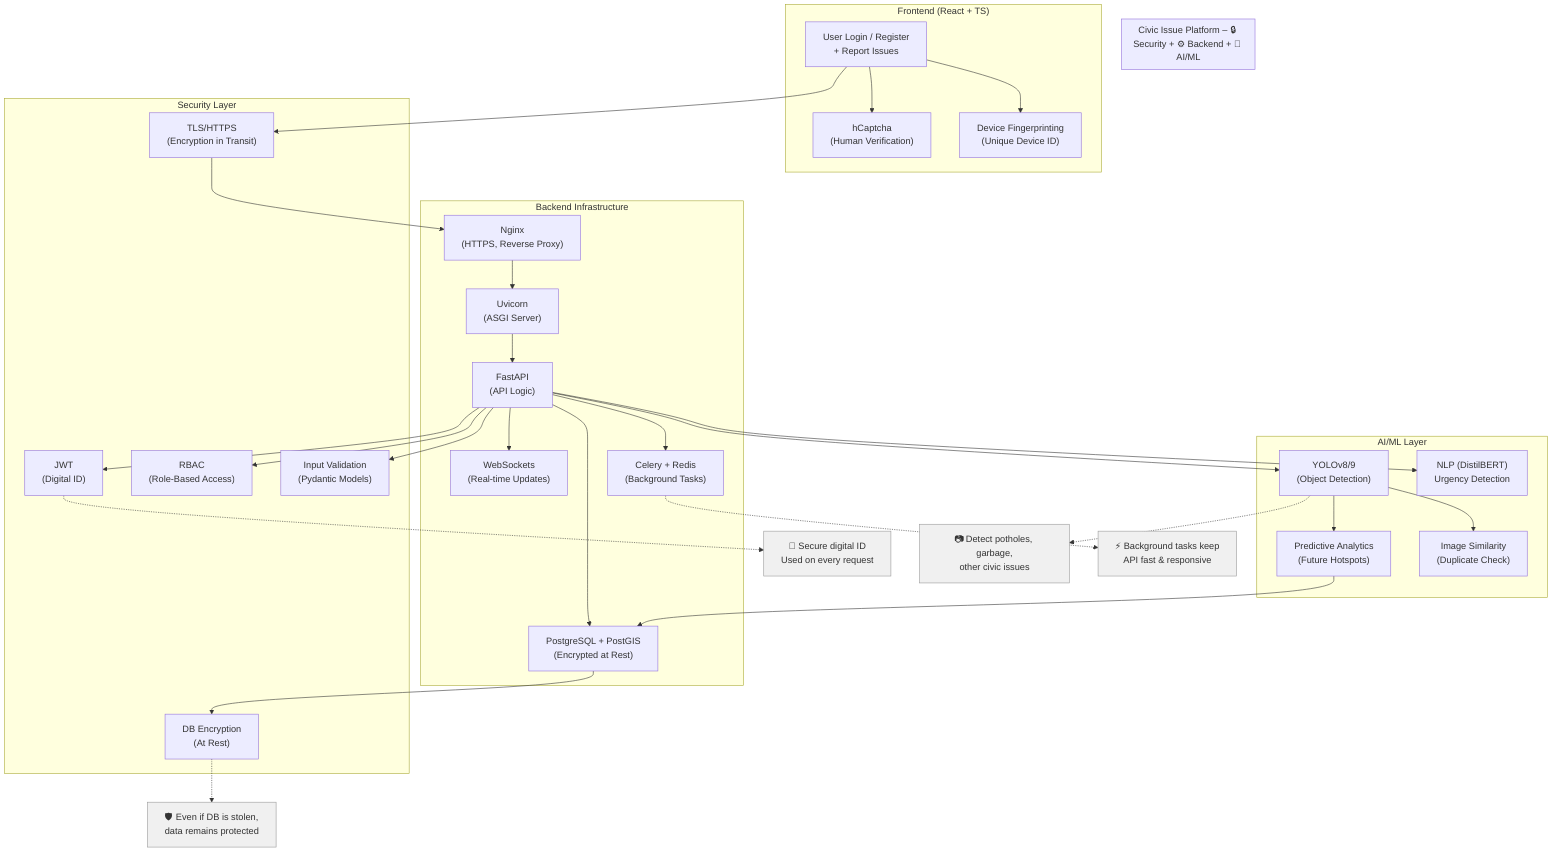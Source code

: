 flowchart TB
    %% Title
    subgraph Title["Civic Issue Platform – 🔒 Security + ⚙ Backend + 🤖 AI/ML"]
    end

    %% ==== Frontend ====
    subgraph FE_Group["Frontend (React + TS)"]
        FE["User Login / Register\n+ Report Issues"]
        hCaptcha["hCaptcha\n(Human Verification)"]
        Fingerprint["Device Fingerprinting\n(Unique Device ID)"]
    end

    %% ==== Backend ====
    subgraph Backend["Backend Infrastructure"]
        Nginx["Nginx\n(HTTPS, Reverse Proxy)"]
        Uvicorn["Uvicorn\n(ASGI Server)"]
        FastAPI["FastAPI\n(API Logic)"]
        WS["WebSockets\n(Real-time Updates)"]
        DB["PostgreSQL + PostGIS\n(Encrypted at Rest)"]
        Celery["Celery + Redis\n(Background Tasks)"]
    end

    %% ==== Security ====
    subgraph Security["Security Layer"]
        JWT["JWT\n(Digital ID)"]
        RBAC["RBAC\n(Role-Based Access)"]
        Validation["Input Validation\n(Pydantic Models)"]
        TLS["TLS/HTTPS\n(Encryption in Transit)"]
        DBEncrypt["DB Encryption\n(At Rest)"]
    end

    %% ==== AI/ML ====
    subgraph AI["AI/ML Layer"]
        YOLO["YOLOv8/9\n(Object Detection)"]
        NLP["NLP (DistilBERT)\nUrgency Detection"]
        Predict["Predictive Analytics\n(Future Hotspots)"]
        DupCheck["Image Similarity\n(Duplicate Check)"]
    end

    %% ==== Connections ====
    FE --> hCaptcha
    FE --> Fingerprint
    FE --> TLS

    TLS --> Nginx
    Nginx --> Uvicorn
    Uvicorn --> FastAPI

    FastAPI --> JWT
    FastAPI --> RBAC
    FastAPI --> Validation
    FastAPI --> WS
    FastAPI --> Celery
    FastAPI --> DB

    DB --> DBEncrypt

    FastAPI --> YOLO
    FastAPI --> NLP
    YOLO --> Predict
    YOLO --> DupCheck
    Predict --> DB

    %% ==== Notes ====
    NoteJWT["🔑 Secure digital ID\nUsed on every request"]
    NoteDB["🛡️ Even if DB is stolen,\ndata remains protected"]
    NoteYOLO["📷 Detect potholes, garbage,\nother civic issues"]
    NoteCelery["⚡ Background tasks keep\nAPI fast & responsive"]

    %% Connect notes with explanatory dotted lines
    JWT -.-> NoteJWT
    DBEncrypt -.-> NoteDB
    YOLO -.-> NoteYOLO
    Celery -.-> NoteCelery

    %% Styles (fixed with quotes)
    classDef note fill:#f0f0f0,stroke:#999,stroke-width:1px,color:#333;
    class NoteJWT,NoteDB,NoteYOLO,NoteCelery note